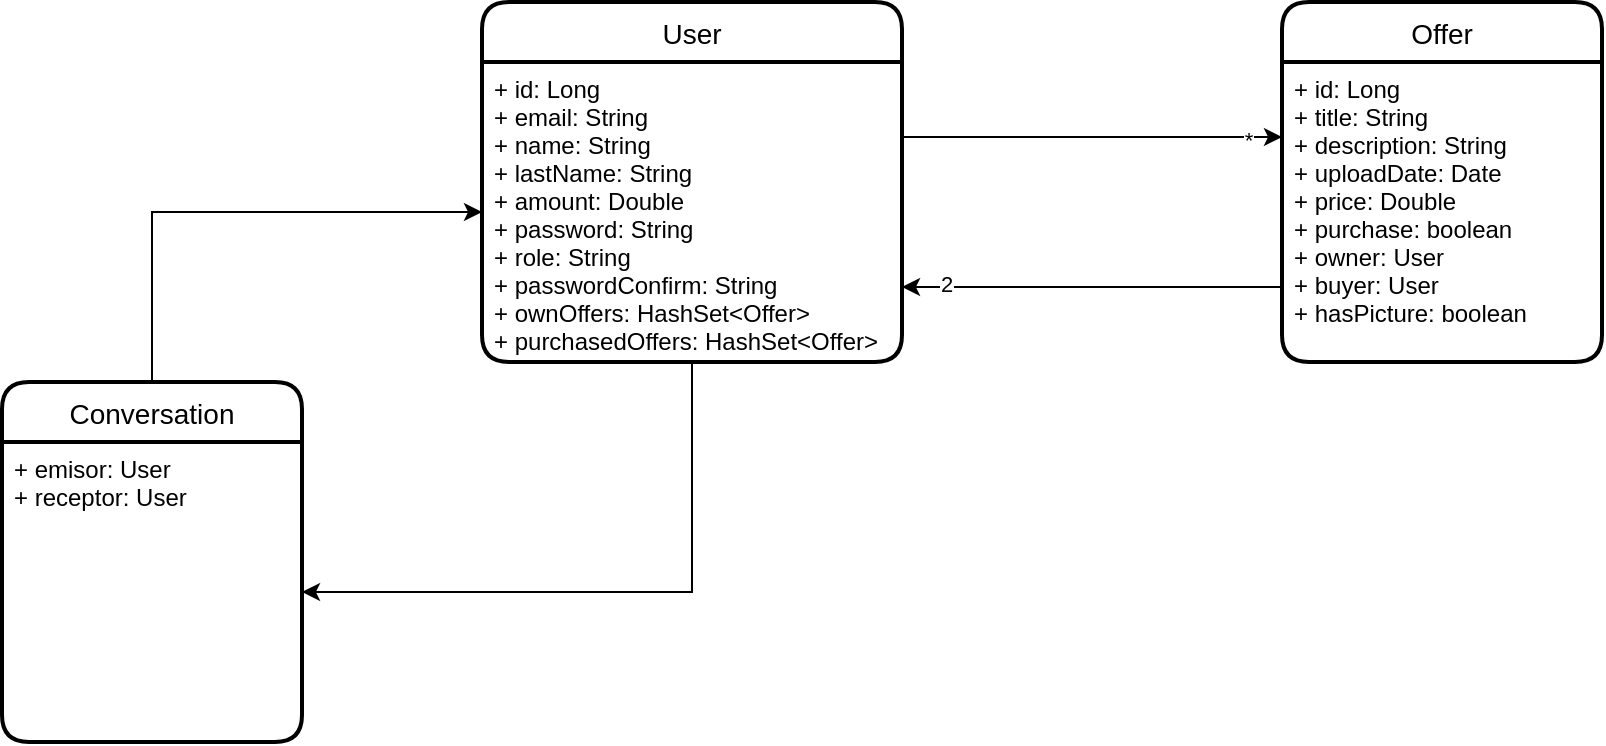 <mxfile version="20.6.2" type="device"><diagram name="Page-1" id="2c0d36ab-eaac-3732-788b-9136903baeff"><mxGraphModel dx="3720" dy="2156" grid="1" gridSize="10" guides="1" tooltips="1" connect="1" arrows="1" fold="1" page="1" pageScale="1.5" pageWidth="1169" pageHeight="827" background="none" math="0" shadow="0"><root><mxCell id="0"/><mxCell id="1" parent="0"/><mxCell id="vWS0N9yLA458rsLl0rWs-1" value="User" style="swimlane;childLayout=stackLayout;horizontal=1;startSize=30;horizontalStack=0;rounded=1;fontSize=14;fontStyle=0;strokeWidth=2;resizeParent=0;resizeLast=1;shadow=0;dashed=0;align=center;" vertex="1" parent="1"><mxGeometry x="590" y="380" width="210" height="180" as="geometry"/></mxCell><mxCell id="vWS0N9yLA458rsLl0rWs-2" value="+ id: Long&#10;+ email: String&#10;+ name: String&#10;+ lastName: String&#10;+ amount: Double&#10;+ password: String&#10;+ role: String&#10;+ passwordConfirm: String&#10;+ ownOffers: HashSet&lt;Offer&gt;&#10;+ purchasedOffers: HashSet&lt;Offer&gt;" style="align=left;strokeColor=none;fillColor=none;spacingLeft=4;fontSize=12;verticalAlign=top;resizable=0;rotatable=0;part=1;" vertex="1" parent="vWS0N9yLA458rsLl0rWs-1"><mxGeometry y="30" width="210" height="150" as="geometry"/></mxCell><mxCell id="vWS0N9yLA458rsLl0rWs-3" value="Offer" style="swimlane;childLayout=stackLayout;horizontal=1;startSize=30;horizontalStack=0;rounded=1;fontSize=14;fontStyle=0;strokeWidth=2;resizeParent=0;resizeLast=1;shadow=0;dashed=0;align=center;" vertex="1" parent="1"><mxGeometry x="990" y="380" width="160" height="180" as="geometry"/></mxCell><mxCell id="vWS0N9yLA458rsLl0rWs-4" value="+ id: Long&#10;+ title: String&#10;+ description: String&#10;+ uploadDate: Date&#10;+ price: Double&#10;+ purchase: boolean&#10;+ owner: User&#10;+ buyer: User&#10;+ hasPicture: boolean" style="align=left;strokeColor=none;fillColor=none;spacingLeft=4;fontSize=12;verticalAlign=top;resizable=0;rotatable=0;part=1;" vertex="1" parent="vWS0N9yLA458rsLl0rWs-3"><mxGeometry y="30" width="160" height="150" as="geometry"/></mxCell><mxCell id="vWS0N9yLA458rsLl0rWs-5" value="Conversation" style="swimlane;childLayout=stackLayout;horizontal=1;startSize=30;horizontalStack=0;rounded=1;fontSize=14;fontStyle=0;strokeWidth=2;resizeParent=0;resizeLast=1;shadow=0;dashed=0;align=center;" vertex="1" parent="1"><mxGeometry x="350" y="570" width="150" height="180" as="geometry"/></mxCell><mxCell id="vWS0N9yLA458rsLl0rWs-6" value="+ emisor: User&#10;+ receptor: User" style="align=left;strokeColor=none;fillColor=none;spacingLeft=4;fontSize=12;verticalAlign=top;resizable=0;rotatable=0;part=1;" vertex="1" parent="vWS0N9yLA458rsLl0rWs-5"><mxGeometry y="30" width="150" height="150" as="geometry"/></mxCell><mxCell id="vWS0N9yLA458rsLl0rWs-10" value="" style="endArrow=classic;html=1;rounded=0;exitX=1;exitY=0.25;exitDx=0;exitDy=0;entryX=0;entryY=0.25;entryDx=0;entryDy=0;" edge="1" parent="1" source="vWS0N9yLA458rsLl0rWs-2" target="vWS0N9yLA458rsLl0rWs-4"><mxGeometry width="50" height="50" relative="1" as="geometry"><mxPoint x="930" y="570" as="sourcePoint"/><mxPoint x="980" y="520" as="targetPoint"/></mxGeometry></mxCell><mxCell id="vWS0N9yLA458rsLl0rWs-12" value="*" style="edgeLabel;html=1;align=center;verticalAlign=middle;resizable=0;points=[];" vertex="1" connectable="0" parent="vWS0N9yLA458rsLl0rWs-10"><mxGeometry x="0.823" y="-1" relative="1" as="geometry"><mxPoint as="offset"/></mxGeometry></mxCell><mxCell id="vWS0N9yLA458rsLl0rWs-11" value="" style="endArrow=classic;html=1;rounded=0;entryX=1;entryY=0.75;entryDx=0;entryDy=0;exitX=0;exitY=0.75;exitDx=0;exitDy=0;" edge="1" parent="1" source="vWS0N9yLA458rsLl0rWs-4" target="vWS0N9yLA458rsLl0rWs-2"><mxGeometry width="50" height="50" relative="1" as="geometry"><mxPoint x="930" y="570" as="sourcePoint"/><mxPoint x="980" y="520" as="targetPoint"/></mxGeometry></mxCell><mxCell id="vWS0N9yLA458rsLl0rWs-13" value="2" style="edgeLabel;html=1;align=center;verticalAlign=middle;resizable=0;points=[];" vertex="1" connectable="0" parent="vWS0N9yLA458rsLl0rWs-11"><mxGeometry x="0.771" y="-2" relative="1" as="geometry"><mxPoint as="offset"/></mxGeometry></mxCell><mxCell id="vWS0N9yLA458rsLl0rWs-14" value="" style="endArrow=classic;html=1;rounded=0;entryX=1;entryY=0.5;entryDx=0;entryDy=0;exitX=0.5;exitY=1;exitDx=0;exitDy=0;" edge="1" parent="1" source="vWS0N9yLA458rsLl0rWs-2" target="vWS0N9yLA458rsLl0rWs-6"><mxGeometry width="50" height="50" relative="1" as="geometry"><mxPoint x="1140" y="500" as="sourcePoint"/><mxPoint x="1190" y="450" as="targetPoint"/><Array as="points"><mxPoint x="695" y="675"/></Array></mxGeometry></mxCell><mxCell id="vWS0N9yLA458rsLl0rWs-15" value="" style="endArrow=classic;html=1;rounded=0;entryX=0;entryY=0.5;entryDx=0;entryDy=0;exitX=0.5;exitY=0;exitDx=0;exitDy=0;" edge="1" parent="1" source="vWS0N9yLA458rsLl0rWs-5" target="vWS0N9yLA458rsLl0rWs-2"><mxGeometry width="50" height="50" relative="1" as="geometry"><mxPoint x="840" y="520" as="sourcePoint"/><mxPoint x="890" y="470" as="targetPoint"/><Array as="points"><mxPoint x="425" y="485"/></Array></mxGeometry></mxCell></root></mxGraphModel></diagram></mxfile>
